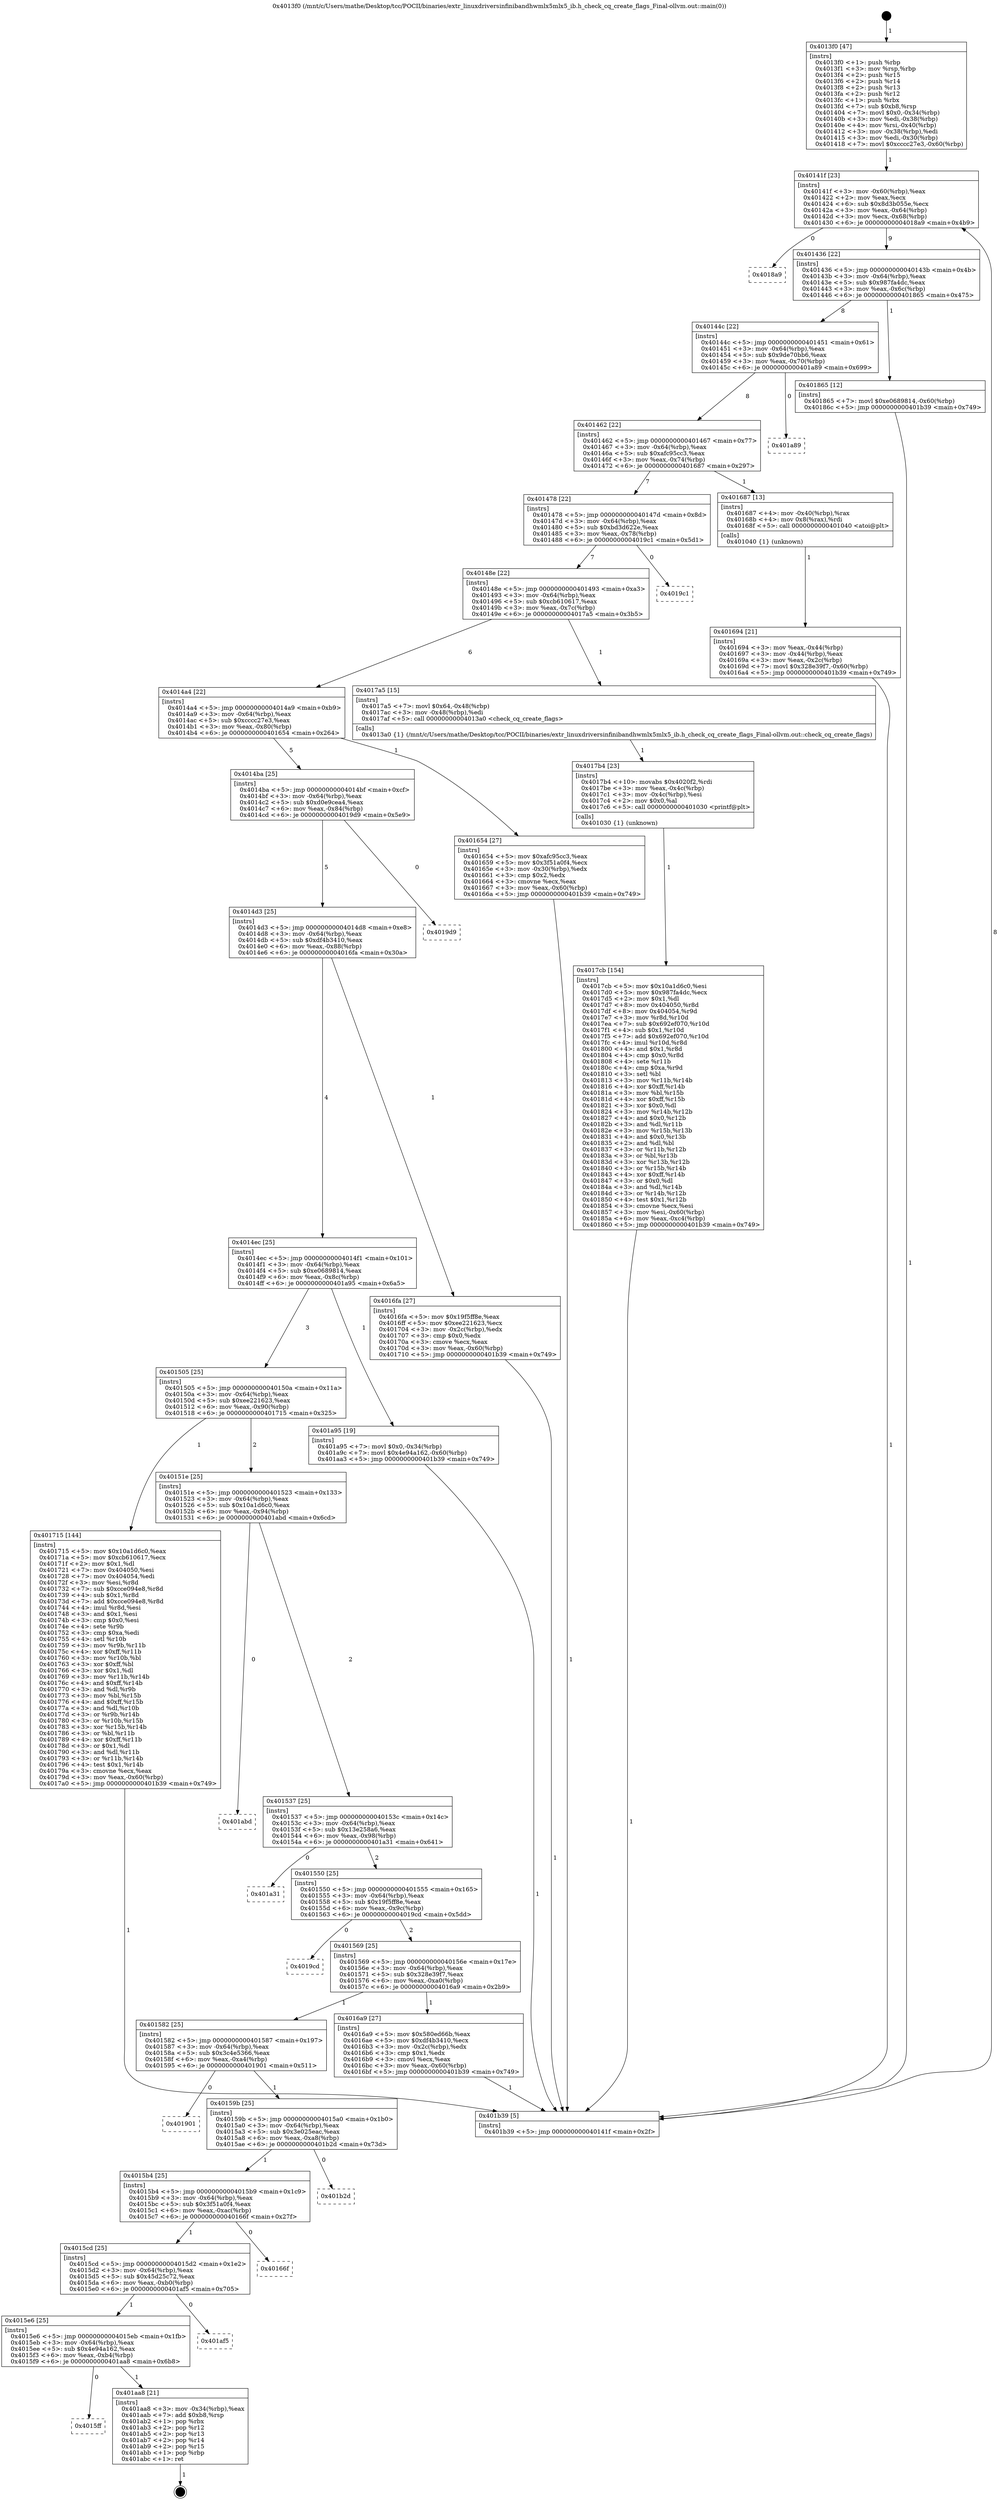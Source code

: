 digraph "0x4013f0" {
  label = "0x4013f0 (/mnt/c/Users/mathe/Desktop/tcc/POCII/binaries/extr_linuxdriversinfinibandhwmlx5mlx5_ib.h_check_cq_create_flags_Final-ollvm.out::main(0))"
  labelloc = "t"
  node[shape=record]

  Entry [label="",width=0.3,height=0.3,shape=circle,fillcolor=black,style=filled]
  "0x40141f" [label="{
     0x40141f [23]\l
     | [instrs]\l
     &nbsp;&nbsp;0x40141f \<+3\>: mov -0x60(%rbp),%eax\l
     &nbsp;&nbsp;0x401422 \<+2\>: mov %eax,%ecx\l
     &nbsp;&nbsp;0x401424 \<+6\>: sub $0x8d3b055e,%ecx\l
     &nbsp;&nbsp;0x40142a \<+3\>: mov %eax,-0x64(%rbp)\l
     &nbsp;&nbsp;0x40142d \<+3\>: mov %ecx,-0x68(%rbp)\l
     &nbsp;&nbsp;0x401430 \<+6\>: je 00000000004018a9 \<main+0x4b9\>\l
  }"]
  "0x4018a9" [label="{
     0x4018a9\l
  }", style=dashed]
  "0x401436" [label="{
     0x401436 [22]\l
     | [instrs]\l
     &nbsp;&nbsp;0x401436 \<+5\>: jmp 000000000040143b \<main+0x4b\>\l
     &nbsp;&nbsp;0x40143b \<+3\>: mov -0x64(%rbp),%eax\l
     &nbsp;&nbsp;0x40143e \<+5\>: sub $0x987fa4dc,%eax\l
     &nbsp;&nbsp;0x401443 \<+3\>: mov %eax,-0x6c(%rbp)\l
     &nbsp;&nbsp;0x401446 \<+6\>: je 0000000000401865 \<main+0x475\>\l
  }"]
  Exit [label="",width=0.3,height=0.3,shape=circle,fillcolor=black,style=filled,peripheries=2]
  "0x401865" [label="{
     0x401865 [12]\l
     | [instrs]\l
     &nbsp;&nbsp;0x401865 \<+7\>: movl $0xe0689814,-0x60(%rbp)\l
     &nbsp;&nbsp;0x40186c \<+5\>: jmp 0000000000401b39 \<main+0x749\>\l
  }"]
  "0x40144c" [label="{
     0x40144c [22]\l
     | [instrs]\l
     &nbsp;&nbsp;0x40144c \<+5\>: jmp 0000000000401451 \<main+0x61\>\l
     &nbsp;&nbsp;0x401451 \<+3\>: mov -0x64(%rbp),%eax\l
     &nbsp;&nbsp;0x401454 \<+5\>: sub $0x9de70bb6,%eax\l
     &nbsp;&nbsp;0x401459 \<+3\>: mov %eax,-0x70(%rbp)\l
     &nbsp;&nbsp;0x40145c \<+6\>: je 0000000000401a89 \<main+0x699\>\l
  }"]
  "0x4015ff" [label="{
     0x4015ff\l
  }", style=dashed]
  "0x401a89" [label="{
     0x401a89\l
  }", style=dashed]
  "0x401462" [label="{
     0x401462 [22]\l
     | [instrs]\l
     &nbsp;&nbsp;0x401462 \<+5\>: jmp 0000000000401467 \<main+0x77\>\l
     &nbsp;&nbsp;0x401467 \<+3\>: mov -0x64(%rbp),%eax\l
     &nbsp;&nbsp;0x40146a \<+5\>: sub $0xafc95cc3,%eax\l
     &nbsp;&nbsp;0x40146f \<+3\>: mov %eax,-0x74(%rbp)\l
     &nbsp;&nbsp;0x401472 \<+6\>: je 0000000000401687 \<main+0x297\>\l
  }"]
  "0x401aa8" [label="{
     0x401aa8 [21]\l
     | [instrs]\l
     &nbsp;&nbsp;0x401aa8 \<+3\>: mov -0x34(%rbp),%eax\l
     &nbsp;&nbsp;0x401aab \<+7\>: add $0xb8,%rsp\l
     &nbsp;&nbsp;0x401ab2 \<+1\>: pop %rbx\l
     &nbsp;&nbsp;0x401ab3 \<+2\>: pop %r12\l
     &nbsp;&nbsp;0x401ab5 \<+2\>: pop %r13\l
     &nbsp;&nbsp;0x401ab7 \<+2\>: pop %r14\l
     &nbsp;&nbsp;0x401ab9 \<+2\>: pop %r15\l
     &nbsp;&nbsp;0x401abb \<+1\>: pop %rbp\l
     &nbsp;&nbsp;0x401abc \<+1\>: ret\l
  }"]
  "0x401687" [label="{
     0x401687 [13]\l
     | [instrs]\l
     &nbsp;&nbsp;0x401687 \<+4\>: mov -0x40(%rbp),%rax\l
     &nbsp;&nbsp;0x40168b \<+4\>: mov 0x8(%rax),%rdi\l
     &nbsp;&nbsp;0x40168f \<+5\>: call 0000000000401040 \<atoi@plt\>\l
     | [calls]\l
     &nbsp;&nbsp;0x401040 \{1\} (unknown)\l
  }"]
  "0x401478" [label="{
     0x401478 [22]\l
     | [instrs]\l
     &nbsp;&nbsp;0x401478 \<+5\>: jmp 000000000040147d \<main+0x8d\>\l
     &nbsp;&nbsp;0x40147d \<+3\>: mov -0x64(%rbp),%eax\l
     &nbsp;&nbsp;0x401480 \<+5\>: sub $0xbd3d622e,%eax\l
     &nbsp;&nbsp;0x401485 \<+3\>: mov %eax,-0x78(%rbp)\l
     &nbsp;&nbsp;0x401488 \<+6\>: je 00000000004019c1 \<main+0x5d1\>\l
  }"]
  "0x4015e6" [label="{
     0x4015e6 [25]\l
     | [instrs]\l
     &nbsp;&nbsp;0x4015e6 \<+5\>: jmp 00000000004015eb \<main+0x1fb\>\l
     &nbsp;&nbsp;0x4015eb \<+3\>: mov -0x64(%rbp),%eax\l
     &nbsp;&nbsp;0x4015ee \<+5\>: sub $0x4e94a162,%eax\l
     &nbsp;&nbsp;0x4015f3 \<+6\>: mov %eax,-0xb4(%rbp)\l
     &nbsp;&nbsp;0x4015f9 \<+6\>: je 0000000000401aa8 \<main+0x6b8\>\l
  }"]
  "0x4019c1" [label="{
     0x4019c1\l
  }", style=dashed]
  "0x40148e" [label="{
     0x40148e [22]\l
     | [instrs]\l
     &nbsp;&nbsp;0x40148e \<+5\>: jmp 0000000000401493 \<main+0xa3\>\l
     &nbsp;&nbsp;0x401493 \<+3\>: mov -0x64(%rbp),%eax\l
     &nbsp;&nbsp;0x401496 \<+5\>: sub $0xcb610617,%eax\l
     &nbsp;&nbsp;0x40149b \<+3\>: mov %eax,-0x7c(%rbp)\l
     &nbsp;&nbsp;0x40149e \<+6\>: je 00000000004017a5 \<main+0x3b5\>\l
  }"]
  "0x401af5" [label="{
     0x401af5\l
  }", style=dashed]
  "0x4017a5" [label="{
     0x4017a5 [15]\l
     | [instrs]\l
     &nbsp;&nbsp;0x4017a5 \<+7\>: movl $0x64,-0x48(%rbp)\l
     &nbsp;&nbsp;0x4017ac \<+3\>: mov -0x48(%rbp),%edi\l
     &nbsp;&nbsp;0x4017af \<+5\>: call 00000000004013a0 \<check_cq_create_flags\>\l
     | [calls]\l
     &nbsp;&nbsp;0x4013a0 \{1\} (/mnt/c/Users/mathe/Desktop/tcc/POCII/binaries/extr_linuxdriversinfinibandhwmlx5mlx5_ib.h_check_cq_create_flags_Final-ollvm.out::check_cq_create_flags)\l
  }"]
  "0x4014a4" [label="{
     0x4014a4 [22]\l
     | [instrs]\l
     &nbsp;&nbsp;0x4014a4 \<+5\>: jmp 00000000004014a9 \<main+0xb9\>\l
     &nbsp;&nbsp;0x4014a9 \<+3\>: mov -0x64(%rbp),%eax\l
     &nbsp;&nbsp;0x4014ac \<+5\>: sub $0xcccc27e3,%eax\l
     &nbsp;&nbsp;0x4014b1 \<+3\>: mov %eax,-0x80(%rbp)\l
     &nbsp;&nbsp;0x4014b4 \<+6\>: je 0000000000401654 \<main+0x264\>\l
  }"]
  "0x4015cd" [label="{
     0x4015cd [25]\l
     | [instrs]\l
     &nbsp;&nbsp;0x4015cd \<+5\>: jmp 00000000004015d2 \<main+0x1e2\>\l
     &nbsp;&nbsp;0x4015d2 \<+3\>: mov -0x64(%rbp),%eax\l
     &nbsp;&nbsp;0x4015d5 \<+5\>: sub $0x45d25c72,%eax\l
     &nbsp;&nbsp;0x4015da \<+6\>: mov %eax,-0xb0(%rbp)\l
     &nbsp;&nbsp;0x4015e0 \<+6\>: je 0000000000401af5 \<main+0x705\>\l
  }"]
  "0x401654" [label="{
     0x401654 [27]\l
     | [instrs]\l
     &nbsp;&nbsp;0x401654 \<+5\>: mov $0xafc95cc3,%eax\l
     &nbsp;&nbsp;0x401659 \<+5\>: mov $0x3f51a0f4,%ecx\l
     &nbsp;&nbsp;0x40165e \<+3\>: mov -0x30(%rbp),%edx\l
     &nbsp;&nbsp;0x401661 \<+3\>: cmp $0x2,%edx\l
     &nbsp;&nbsp;0x401664 \<+3\>: cmovne %ecx,%eax\l
     &nbsp;&nbsp;0x401667 \<+3\>: mov %eax,-0x60(%rbp)\l
     &nbsp;&nbsp;0x40166a \<+5\>: jmp 0000000000401b39 \<main+0x749\>\l
  }"]
  "0x4014ba" [label="{
     0x4014ba [25]\l
     | [instrs]\l
     &nbsp;&nbsp;0x4014ba \<+5\>: jmp 00000000004014bf \<main+0xcf\>\l
     &nbsp;&nbsp;0x4014bf \<+3\>: mov -0x64(%rbp),%eax\l
     &nbsp;&nbsp;0x4014c2 \<+5\>: sub $0xd0e9cea4,%eax\l
     &nbsp;&nbsp;0x4014c7 \<+6\>: mov %eax,-0x84(%rbp)\l
     &nbsp;&nbsp;0x4014cd \<+6\>: je 00000000004019d9 \<main+0x5e9\>\l
  }"]
  "0x401b39" [label="{
     0x401b39 [5]\l
     | [instrs]\l
     &nbsp;&nbsp;0x401b39 \<+5\>: jmp 000000000040141f \<main+0x2f\>\l
  }"]
  "0x4013f0" [label="{
     0x4013f0 [47]\l
     | [instrs]\l
     &nbsp;&nbsp;0x4013f0 \<+1\>: push %rbp\l
     &nbsp;&nbsp;0x4013f1 \<+3\>: mov %rsp,%rbp\l
     &nbsp;&nbsp;0x4013f4 \<+2\>: push %r15\l
     &nbsp;&nbsp;0x4013f6 \<+2\>: push %r14\l
     &nbsp;&nbsp;0x4013f8 \<+2\>: push %r13\l
     &nbsp;&nbsp;0x4013fa \<+2\>: push %r12\l
     &nbsp;&nbsp;0x4013fc \<+1\>: push %rbx\l
     &nbsp;&nbsp;0x4013fd \<+7\>: sub $0xb8,%rsp\l
     &nbsp;&nbsp;0x401404 \<+7\>: movl $0x0,-0x34(%rbp)\l
     &nbsp;&nbsp;0x40140b \<+3\>: mov %edi,-0x38(%rbp)\l
     &nbsp;&nbsp;0x40140e \<+4\>: mov %rsi,-0x40(%rbp)\l
     &nbsp;&nbsp;0x401412 \<+3\>: mov -0x38(%rbp),%edi\l
     &nbsp;&nbsp;0x401415 \<+3\>: mov %edi,-0x30(%rbp)\l
     &nbsp;&nbsp;0x401418 \<+7\>: movl $0xcccc27e3,-0x60(%rbp)\l
  }"]
  "0x401694" [label="{
     0x401694 [21]\l
     | [instrs]\l
     &nbsp;&nbsp;0x401694 \<+3\>: mov %eax,-0x44(%rbp)\l
     &nbsp;&nbsp;0x401697 \<+3\>: mov -0x44(%rbp),%eax\l
     &nbsp;&nbsp;0x40169a \<+3\>: mov %eax,-0x2c(%rbp)\l
     &nbsp;&nbsp;0x40169d \<+7\>: movl $0x328e39f7,-0x60(%rbp)\l
     &nbsp;&nbsp;0x4016a4 \<+5\>: jmp 0000000000401b39 \<main+0x749\>\l
  }"]
  "0x40166f" [label="{
     0x40166f\l
  }", style=dashed]
  "0x4019d9" [label="{
     0x4019d9\l
  }", style=dashed]
  "0x4014d3" [label="{
     0x4014d3 [25]\l
     | [instrs]\l
     &nbsp;&nbsp;0x4014d3 \<+5\>: jmp 00000000004014d8 \<main+0xe8\>\l
     &nbsp;&nbsp;0x4014d8 \<+3\>: mov -0x64(%rbp),%eax\l
     &nbsp;&nbsp;0x4014db \<+5\>: sub $0xdf4b3410,%eax\l
     &nbsp;&nbsp;0x4014e0 \<+6\>: mov %eax,-0x88(%rbp)\l
     &nbsp;&nbsp;0x4014e6 \<+6\>: je 00000000004016fa \<main+0x30a\>\l
  }"]
  "0x4015b4" [label="{
     0x4015b4 [25]\l
     | [instrs]\l
     &nbsp;&nbsp;0x4015b4 \<+5\>: jmp 00000000004015b9 \<main+0x1c9\>\l
     &nbsp;&nbsp;0x4015b9 \<+3\>: mov -0x64(%rbp),%eax\l
     &nbsp;&nbsp;0x4015bc \<+5\>: sub $0x3f51a0f4,%eax\l
     &nbsp;&nbsp;0x4015c1 \<+6\>: mov %eax,-0xac(%rbp)\l
     &nbsp;&nbsp;0x4015c7 \<+6\>: je 000000000040166f \<main+0x27f\>\l
  }"]
  "0x4016fa" [label="{
     0x4016fa [27]\l
     | [instrs]\l
     &nbsp;&nbsp;0x4016fa \<+5\>: mov $0x19f5ff8e,%eax\l
     &nbsp;&nbsp;0x4016ff \<+5\>: mov $0xee221623,%ecx\l
     &nbsp;&nbsp;0x401704 \<+3\>: mov -0x2c(%rbp),%edx\l
     &nbsp;&nbsp;0x401707 \<+3\>: cmp $0x0,%edx\l
     &nbsp;&nbsp;0x40170a \<+3\>: cmove %ecx,%eax\l
     &nbsp;&nbsp;0x40170d \<+3\>: mov %eax,-0x60(%rbp)\l
     &nbsp;&nbsp;0x401710 \<+5\>: jmp 0000000000401b39 \<main+0x749\>\l
  }"]
  "0x4014ec" [label="{
     0x4014ec [25]\l
     | [instrs]\l
     &nbsp;&nbsp;0x4014ec \<+5\>: jmp 00000000004014f1 \<main+0x101\>\l
     &nbsp;&nbsp;0x4014f1 \<+3\>: mov -0x64(%rbp),%eax\l
     &nbsp;&nbsp;0x4014f4 \<+5\>: sub $0xe0689814,%eax\l
     &nbsp;&nbsp;0x4014f9 \<+6\>: mov %eax,-0x8c(%rbp)\l
     &nbsp;&nbsp;0x4014ff \<+6\>: je 0000000000401a95 \<main+0x6a5\>\l
  }"]
  "0x401b2d" [label="{
     0x401b2d\l
  }", style=dashed]
  "0x401a95" [label="{
     0x401a95 [19]\l
     | [instrs]\l
     &nbsp;&nbsp;0x401a95 \<+7\>: movl $0x0,-0x34(%rbp)\l
     &nbsp;&nbsp;0x401a9c \<+7\>: movl $0x4e94a162,-0x60(%rbp)\l
     &nbsp;&nbsp;0x401aa3 \<+5\>: jmp 0000000000401b39 \<main+0x749\>\l
  }"]
  "0x401505" [label="{
     0x401505 [25]\l
     | [instrs]\l
     &nbsp;&nbsp;0x401505 \<+5\>: jmp 000000000040150a \<main+0x11a\>\l
     &nbsp;&nbsp;0x40150a \<+3\>: mov -0x64(%rbp),%eax\l
     &nbsp;&nbsp;0x40150d \<+5\>: sub $0xee221623,%eax\l
     &nbsp;&nbsp;0x401512 \<+6\>: mov %eax,-0x90(%rbp)\l
     &nbsp;&nbsp;0x401518 \<+6\>: je 0000000000401715 \<main+0x325\>\l
  }"]
  "0x40159b" [label="{
     0x40159b [25]\l
     | [instrs]\l
     &nbsp;&nbsp;0x40159b \<+5\>: jmp 00000000004015a0 \<main+0x1b0\>\l
     &nbsp;&nbsp;0x4015a0 \<+3\>: mov -0x64(%rbp),%eax\l
     &nbsp;&nbsp;0x4015a3 \<+5\>: sub $0x3e025eac,%eax\l
     &nbsp;&nbsp;0x4015a8 \<+6\>: mov %eax,-0xa8(%rbp)\l
     &nbsp;&nbsp;0x4015ae \<+6\>: je 0000000000401b2d \<main+0x73d\>\l
  }"]
  "0x401715" [label="{
     0x401715 [144]\l
     | [instrs]\l
     &nbsp;&nbsp;0x401715 \<+5\>: mov $0x10a1d6c0,%eax\l
     &nbsp;&nbsp;0x40171a \<+5\>: mov $0xcb610617,%ecx\l
     &nbsp;&nbsp;0x40171f \<+2\>: mov $0x1,%dl\l
     &nbsp;&nbsp;0x401721 \<+7\>: mov 0x404050,%esi\l
     &nbsp;&nbsp;0x401728 \<+7\>: mov 0x404054,%edi\l
     &nbsp;&nbsp;0x40172f \<+3\>: mov %esi,%r8d\l
     &nbsp;&nbsp;0x401732 \<+7\>: sub $0xcce094e8,%r8d\l
     &nbsp;&nbsp;0x401739 \<+4\>: sub $0x1,%r8d\l
     &nbsp;&nbsp;0x40173d \<+7\>: add $0xcce094e8,%r8d\l
     &nbsp;&nbsp;0x401744 \<+4\>: imul %r8d,%esi\l
     &nbsp;&nbsp;0x401748 \<+3\>: and $0x1,%esi\l
     &nbsp;&nbsp;0x40174b \<+3\>: cmp $0x0,%esi\l
     &nbsp;&nbsp;0x40174e \<+4\>: sete %r9b\l
     &nbsp;&nbsp;0x401752 \<+3\>: cmp $0xa,%edi\l
     &nbsp;&nbsp;0x401755 \<+4\>: setl %r10b\l
     &nbsp;&nbsp;0x401759 \<+3\>: mov %r9b,%r11b\l
     &nbsp;&nbsp;0x40175c \<+4\>: xor $0xff,%r11b\l
     &nbsp;&nbsp;0x401760 \<+3\>: mov %r10b,%bl\l
     &nbsp;&nbsp;0x401763 \<+3\>: xor $0xff,%bl\l
     &nbsp;&nbsp;0x401766 \<+3\>: xor $0x1,%dl\l
     &nbsp;&nbsp;0x401769 \<+3\>: mov %r11b,%r14b\l
     &nbsp;&nbsp;0x40176c \<+4\>: and $0xff,%r14b\l
     &nbsp;&nbsp;0x401770 \<+3\>: and %dl,%r9b\l
     &nbsp;&nbsp;0x401773 \<+3\>: mov %bl,%r15b\l
     &nbsp;&nbsp;0x401776 \<+4\>: and $0xff,%r15b\l
     &nbsp;&nbsp;0x40177a \<+3\>: and %dl,%r10b\l
     &nbsp;&nbsp;0x40177d \<+3\>: or %r9b,%r14b\l
     &nbsp;&nbsp;0x401780 \<+3\>: or %r10b,%r15b\l
     &nbsp;&nbsp;0x401783 \<+3\>: xor %r15b,%r14b\l
     &nbsp;&nbsp;0x401786 \<+3\>: or %bl,%r11b\l
     &nbsp;&nbsp;0x401789 \<+4\>: xor $0xff,%r11b\l
     &nbsp;&nbsp;0x40178d \<+3\>: or $0x1,%dl\l
     &nbsp;&nbsp;0x401790 \<+3\>: and %dl,%r11b\l
     &nbsp;&nbsp;0x401793 \<+3\>: or %r11b,%r14b\l
     &nbsp;&nbsp;0x401796 \<+4\>: test $0x1,%r14b\l
     &nbsp;&nbsp;0x40179a \<+3\>: cmovne %ecx,%eax\l
     &nbsp;&nbsp;0x40179d \<+3\>: mov %eax,-0x60(%rbp)\l
     &nbsp;&nbsp;0x4017a0 \<+5\>: jmp 0000000000401b39 \<main+0x749\>\l
  }"]
  "0x40151e" [label="{
     0x40151e [25]\l
     | [instrs]\l
     &nbsp;&nbsp;0x40151e \<+5\>: jmp 0000000000401523 \<main+0x133\>\l
     &nbsp;&nbsp;0x401523 \<+3\>: mov -0x64(%rbp),%eax\l
     &nbsp;&nbsp;0x401526 \<+5\>: sub $0x10a1d6c0,%eax\l
     &nbsp;&nbsp;0x40152b \<+6\>: mov %eax,-0x94(%rbp)\l
     &nbsp;&nbsp;0x401531 \<+6\>: je 0000000000401abd \<main+0x6cd\>\l
  }"]
  "0x401901" [label="{
     0x401901\l
  }", style=dashed]
  "0x401abd" [label="{
     0x401abd\l
  }", style=dashed]
  "0x401537" [label="{
     0x401537 [25]\l
     | [instrs]\l
     &nbsp;&nbsp;0x401537 \<+5\>: jmp 000000000040153c \<main+0x14c\>\l
     &nbsp;&nbsp;0x40153c \<+3\>: mov -0x64(%rbp),%eax\l
     &nbsp;&nbsp;0x40153f \<+5\>: sub $0x13e258a6,%eax\l
     &nbsp;&nbsp;0x401544 \<+6\>: mov %eax,-0x98(%rbp)\l
     &nbsp;&nbsp;0x40154a \<+6\>: je 0000000000401a31 \<main+0x641\>\l
  }"]
  "0x4017cb" [label="{
     0x4017cb [154]\l
     | [instrs]\l
     &nbsp;&nbsp;0x4017cb \<+5\>: mov $0x10a1d6c0,%esi\l
     &nbsp;&nbsp;0x4017d0 \<+5\>: mov $0x987fa4dc,%ecx\l
     &nbsp;&nbsp;0x4017d5 \<+2\>: mov $0x1,%dl\l
     &nbsp;&nbsp;0x4017d7 \<+8\>: mov 0x404050,%r8d\l
     &nbsp;&nbsp;0x4017df \<+8\>: mov 0x404054,%r9d\l
     &nbsp;&nbsp;0x4017e7 \<+3\>: mov %r8d,%r10d\l
     &nbsp;&nbsp;0x4017ea \<+7\>: sub $0x692ef070,%r10d\l
     &nbsp;&nbsp;0x4017f1 \<+4\>: sub $0x1,%r10d\l
     &nbsp;&nbsp;0x4017f5 \<+7\>: add $0x692ef070,%r10d\l
     &nbsp;&nbsp;0x4017fc \<+4\>: imul %r10d,%r8d\l
     &nbsp;&nbsp;0x401800 \<+4\>: and $0x1,%r8d\l
     &nbsp;&nbsp;0x401804 \<+4\>: cmp $0x0,%r8d\l
     &nbsp;&nbsp;0x401808 \<+4\>: sete %r11b\l
     &nbsp;&nbsp;0x40180c \<+4\>: cmp $0xa,%r9d\l
     &nbsp;&nbsp;0x401810 \<+3\>: setl %bl\l
     &nbsp;&nbsp;0x401813 \<+3\>: mov %r11b,%r14b\l
     &nbsp;&nbsp;0x401816 \<+4\>: xor $0xff,%r14b\l
     &nbsp;&nbsp;0x40181a \<+3\>: mov %bl,%r15b\l
     &nbsp;&nbsp;0x40181d \<+4\>: xor $0xff,%r15b\l
     &nbsp;&nbsp;0x401821 \<+3\>: xor $0x0,%dl\l
     &nbsp;&nbsp;0x401824 \<+3\>: mov %r14b,%r12b\l
     &nbsp;&nbsp;0x401827 \<+4\>: and $0x0,%r12b\l
     &nbsp;&nbsp;0x40182b \<+3\>: and %dl,%r11b\l
     &nbsp;&nbsp;0x40182e \<+3\>: mov %r15b,%r13b\l
     &nbsp;&nbsp;0x401831 \<+4\>: and $0x0,%r13b\l
     &nbsp;&nbsp;0x401835 \<+2\>: and %dl,%bl\l
     &nbsp;&nbsp;0x401837 \<+3\>: or %r11b,%r12b\l
     &nbsp;&nbsp;0x40183a \<+3\>: or %bl,%r13b\l
     &nbsp;&nbsp;0x40183d \<+3\>: xor %r13b,%r12b\l
     &nbsp;&nbsp;0x401840 \<+3\>: or %r15b,%r14b\l
     &nbsp;&nbsp;0x401843 \<+4\>: xor $0xff,%r14b\l
     &nbsp;&nbsp;0x401847 \<+3\>: or $0x0,%dl\l
     &nbsp;&nbsp;0x40184a \<+3\>: and %dl,%r14b\l
     &nbsp;&nbsp;0x40184d \<+3\>: or %r14b,%r12b\l
     &nbsp;&nbsp;0x401850 \<+4\>: test $0x1,%r12b\l
     &nbsp;&nbsp;0x401854 \<+3\>: cmovne %ecx,%esi\l
     &nbsp;&nbsp;0x401857 \<+3\>: mov %esi,-0x60(%rbp)\l
     &nbsp;&nbsp;0x40185a \<+6\>: mov %eax,-0xc4(%rbp)\l
     &nbsp;&nbsp;0x401860 \<+5\>: jmp 0000000000401b39 \<main+0x749\>\l
  }"]
  "0x401a31" [label="{
     0x401a31\l
  }", style=dashed]
  "0x401550" [label="{
     0x401550 [25]\l
     | [instrs]\l
     &nbsp;&nbsp;0x401550 \<+5\>: jmp 0000000000401555 \<main+0x165\>\l
     &nbsp;&nbsp;0x401555 \<+3\>: mov -0x64(%rbp),%eax\l
     &nbsp;&nbsp;0x401558 \<+5\>: sub $0x19f5ff8e,%eax\l
     &nbsp;&nbsp;0x40155d \<+6\>: mov %eax,-0x9c(%rbp)\l
     &nbsp;&nbsp;0x401563 \<+6\>: je 00000000004019cd \<main+0x5dd\>\l
  }"]
  "0x4017b4" [label="{
     0x4017b4 [23]\l
     | [instrs]\l
     &nbsp;&nbsp;0x4017b4 \<+10\>: movabs $0x4020f2,%rdi\l
     &nbsp;&nbsp;0x4017be \<+3\>: mov %eax,-0x4c(%rbp)\l
     &nbsp;&nbsp;0x4017c1 \<+3\>: mov -0x4c(%rbp),%esi\l
     &nbsp;&nbsp;0x4017c4 \<+2\>: mov $0x0,%al\l
     &nbsp;&nbsp;0x4017c6 \<+5\>: call 0000000000401030 \<printf@plt\>\l
     | [calls]\l
     &nbsp;&nbsp;0x401030 \{1\} (unknown)\l
  }"]
  "0x4019cd" [label="{
     0x4019cd\l
  }", style=dashed]
  "0x401569" [label="{
     0x401569 [25]\l
     | [instrs]\l
     &nbsp;&nbsp;0x401569 \<+5\>: jmp 000000000040156e \<main+0x17e\>\l
     &nbsp;&nbsp;0x40156e \<+3\>: mov -0x64(%rbp),%eax\l
     &nbsp;&nbsp;0x401571 \<+5\>: sub $0x328e39f7,%eax\l
     &nbsp;&nbsp;0x401576 \<+6\>: mov %eax,-0xa0(%rbp)\l
     &nbsp;&nbsp;0x40157c \<+6\>: je 00000000004016a9 \<main+0x2b9\>\l
  }"]
  "0x401582" [label="{
     0x401582 [25]\l
     | [instrs]\l
     &nbsp;&nbsp;0x401582 \<+5\>: jmp 0000000000401587 \<main+0x197\>\l
     &nbsp;&nbsp;0x401587 \<+3\>: mov -0x64(%rbp),%eax\l
     &nbsp;&nbsp;0x40158a \<+5\>: sub $0x3c4e5366,%eax\l
     &nbsp;&nbsp;0x40158f \<+6\>: mov %eax,-0xa4(%rbp)\l
     &nbsp;&nbsp;0x401595 \<+6\>: je 0000000000401901 \<main+0x511\>\l
  }"]
  "0x4016a9" [label="{
     0x4016a9 [27]\l
     | [instrs]\l
     &nbsp;&nbsp;0x4016a9 \<+5\>: mov $0x580ed66b,%eax\l
     &nbsp;&nbsp;0x4016ae \<+5\>: mov $0xdf4b3410,%ecx\l
     &nbsp;&nbsp;0x4016b3 \<+3\>: mov -0x2c(%rbp),%edx\l
     &nbsp;&nbsp;0x4016b6 \<+3\>: cmp $0x1,%edx\l
     &nbsp;&nbsp;0x4016b9 \<+3\>: cmovl %ecx,%eax\l
     &nbsp;&nbsp;0x4016bc \<+3\>: mov %eax,-0x60(%rbp)\l
     &nbsp;&nbsp;0x4016bf \<+5\>: jmp 0000000000401b39 \<main+0x749\>\l
  }"]
  Entry -> "0x4013f0" [label=" 1"]
  "0x40141f" -> "0x4018a9" [label=" 0"]
  "0x40141f" -> "0x401436" [label=" 9"]
  "0x401aa8" -> Exit [label=" 1"]
  "0x401436" -> "0x401865" [label=" 1"]
  "0x401436" -> "0x40144c" [label=" 8"]
  "0x4015e6" -> "0x4015ff" [label=" 0"]
  "0x40144c" -> "0x401a89" [label=" 0"]
  "0x40144c" -> "0x401462" [label=" 8"]
  "0x4015e6" -> "0x401aa8" [label=" 1"]
  "0x401462" -> "0x401687" [label=" 1"]
  "0x401462" -> "0x401478" [label=" 7"]
  "0x4015cd" -> "0x4015e6" [label=" 1"]
  "0x401478" -> "0x4019c1" [label=" 0"]
  "0x401478" -> "0x40148e" [label=" 7"]
  "0x4015cd" -> "0x401af5" [label=" 0"]
  "0x40148e" -> "0x4017a5" [label=" 1"]
  "0x40148e" -> "0x4014a4" [label=" 6"]
  "0x4015b4" -> "0x4015cd" [label=" 1"]
  "0x4014a4" -> "0x401654" [label=" 1"]
  "0x4014a4" -> "0x4014ba" [label=" 5"]
  "0x401654" -> "0x401b39" [label=" 1"]
  "0x4013f0" -> "0x40141f" [label=" 1"]
  "0x401b39" -> "0x40141f" [label=" 8"]
  "0x401687" -> "0x401694" [label=" 1"]
  "0x401694" -> "0x401b39" [label=" 1"]
  "0x4015b4" -> "0x40166f" [label=" 0"]
  "0x4014ba" -> "0x4019d9" [label=" 0"]
  "0x4014ba" -> "0x4014d3" [label=" 5"]
  "0x40159b" -> "0x4015b4" [label=" 1"]
  "0x4014d3" -> "0x4016fa" [label=" 1"]
  "0x4014d3" -> "0x4014ec" [label=" 4"]
  "0x40159b" -> "0x401b2d" [label=" 0"]
  "0x4014ec" -> "0x401a95" [label=" 1"]
  "0x4014ec" -> "0x401505" [label=" 3"]
  "0x401582" -> "0x40159b" [label=" 1"]
  "0x401505" -> "0x401715" [label=" 1"]
  "0x401505" -> "0x40151e" [label=" 2"]
  "0x401582" -> "0x401901" [label=" 0"]
  "0x40151e" -> "0x401abd" [label=" 0"]
  "0x40151e" -> "0x401537" [label=" 2"]
  "0x401a95" -> "0x401b39" [label=" 1"]
  "0x401537" -> "0x401a31" [label=" 0"]
  "0x401537" -> "0x401550" [label=" 2"]
  "0x401865" -> "0x401b39" [label=" 1"]
  "0x401550" -> "0x4019cd" [label=" 0"]
  "0x401550" -> "0x401569" [label=" 2"]
  "0x4017cb" -> "0x401b39" [label=" 1"]
  "0x401569" -> "0x4016a9" [label=" 1"]
  "0x401569" -> "0x401582" [label=" 1"]
  "0x4016a9" -> "0x401b39" [label=" 1"]
  "0x4016fa" -> "0x401b39" [label=" 1"]
  "0x401715" -> "0x401b39" [label=" 1"]
  "0x4017a5" -> "0x4017b4" [label=" 1"]
  "0x4017b4" -> "0x4017cb" [label=" 1"]
}
